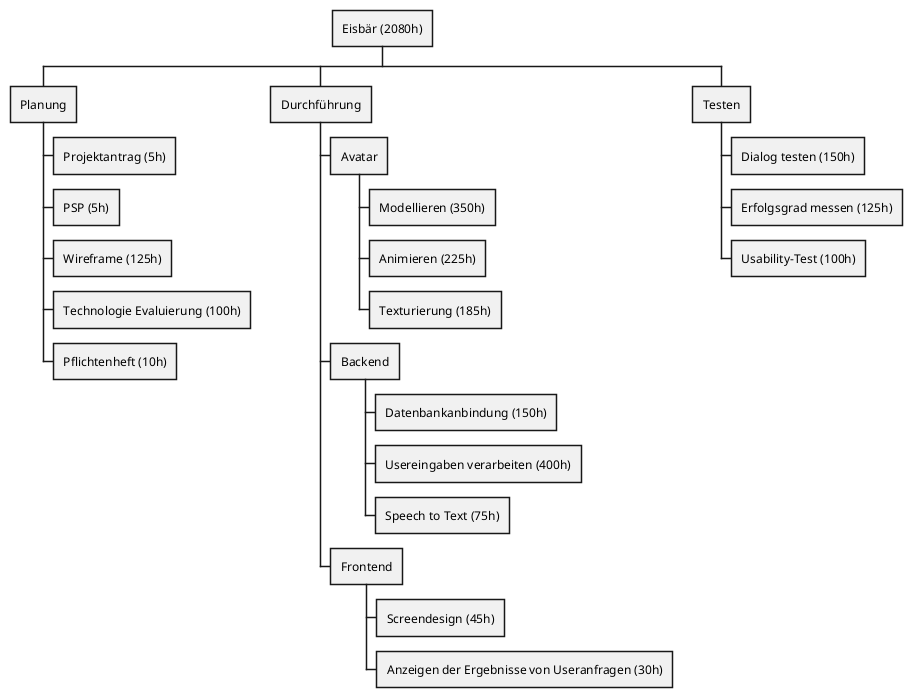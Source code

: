 @startwbs
* Eisbär (2080h)
** Planung
*** Projektantrag (5h)
*** PSP (5h)
*** Wireframe (125h)
*** Technologie Evaluierung (100h)
*** Pflichtenheft (10h)
** Durchführung
*** Avatar
**** Modellieren (350h)
**** Animieren (225h)
**** Texturierung (185h)
*** Backend
**** Datenbankanbindung (150h)
**** Usereingaben verarbeiten (400h)
**** Speech to Text (75h)
*** Frontend
**** Screendesign (45h)
**** Anzeigen der Ergebnisse von Useranfragen (30h)
** Testen
*** Dialog testen (150h)
*** Erfolgsgrad messen (125h)
*** Usability-Test (100h)
@endwbs
